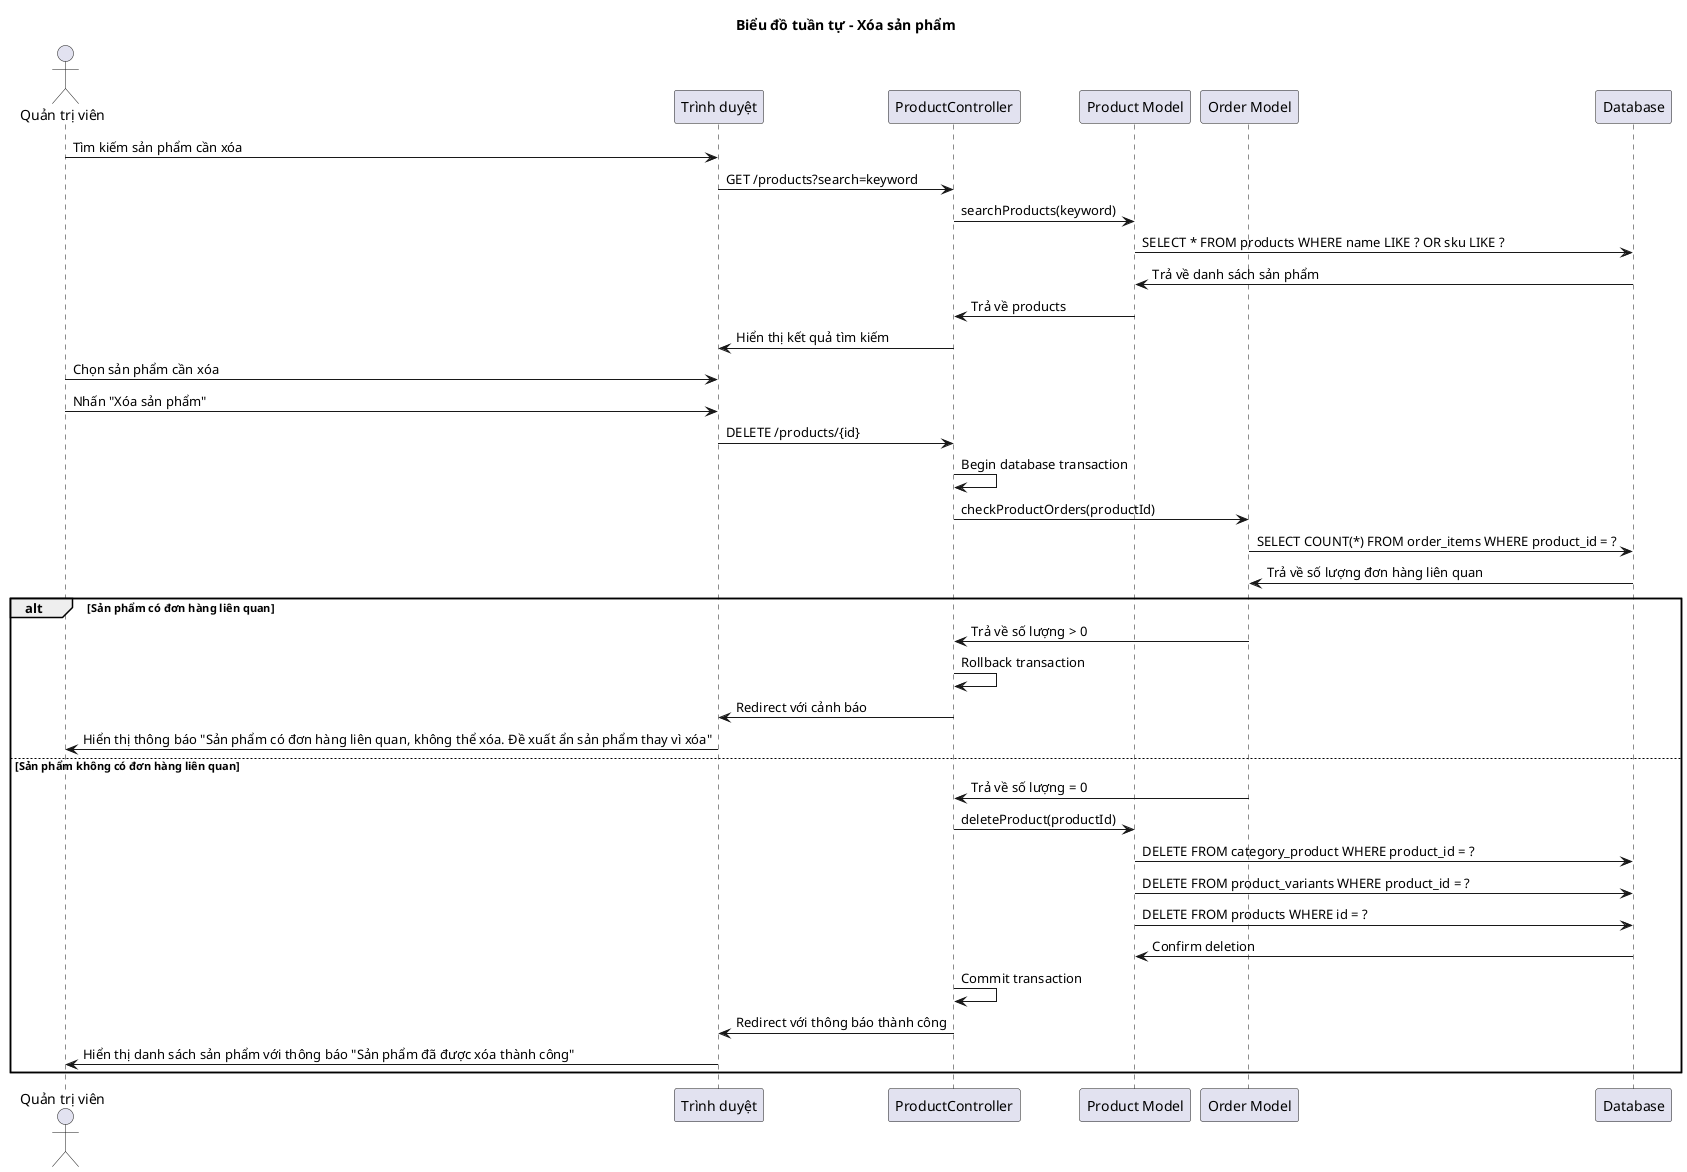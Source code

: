 @startuml Xóa sản phẩm
title Biểu đồ tuần tự - Xóa sản phẩm

actor "Quản trị viên" as Admin
participant "Trình duyệt" as Browser
participant "ProductController" as Controller
participant "Product Model" as ProductModel
participant "Order Model" as OrderModel
participant "Database" as DB

Admin -> Browser: Tìm kiếm sản phẩm cần xóa
Browser -> Controller: GET /products?search=keyword
Controller -> ProductModel: searchProducts(keyword)
ProductModel -> DB: SELECT * FROM products WHERE name LIKE ? OR sku LIKE ?
DB -> ProductModel: Trả về danh sách sản phẩm
ProductModel -> Controller: Trả về products
Controller -> Browser: Hiển thị kết quả tìm kiếm

Admin -> Browser: Chọn sản phẩm cần xóa
Admin -> Browser: Nhấn "Xóa sản phẩm"
Browser -> Controller: DELETE /products/{id}

Controller -> Controller: Begin database transaction

Controller -> OrderModel: checkProductOrders(productId)
OrderModel -> DB: SELECT COUNT(*) FROM order_items WHERE product_id = ?
DB -> OrderModel: Trả về số lượng đơn hàng liên quan

alt Sản phẩm có đơn hàng liên quan
    OrderModel -> Controller: Trả về số lượng > 0
    Controller -> Controller: Rollback transaction
    Controller -> Browser: Redirect với cảnh báo
    Browser -> Admin: Hiển thị thông báo "Sản phẩm có đơn hàng liên quan, không thể xóa. Đề xuất ẩn sản phẩm thay vì xóa"
    
else Sản phẩm không có đơn hàng liên quan
    OrderModel -> Controller: Trả về số lượng = 0
    
    Controller -> ProductModel: deleteProduct(productId)
    ProductModel -> DB: DELETE FROM category_product WHERE product_id = ?
    ProductModel -> DB: DELETE FROM product_variants WHERE product_id = ?
    ProductModel -> DB: DELETE FROM products WHERE id = ?
    DB -> ProductModel: Confirm deletion
    
    Controller -> Controller: Commit transaction
    Controller -> Browser: Redirect với thông báo thành công
    Browser -> Admin: Hiển thị danh sách sản phẩm với thông báo "Sản phẩm đã được xóa thành công"
end

@enduml
